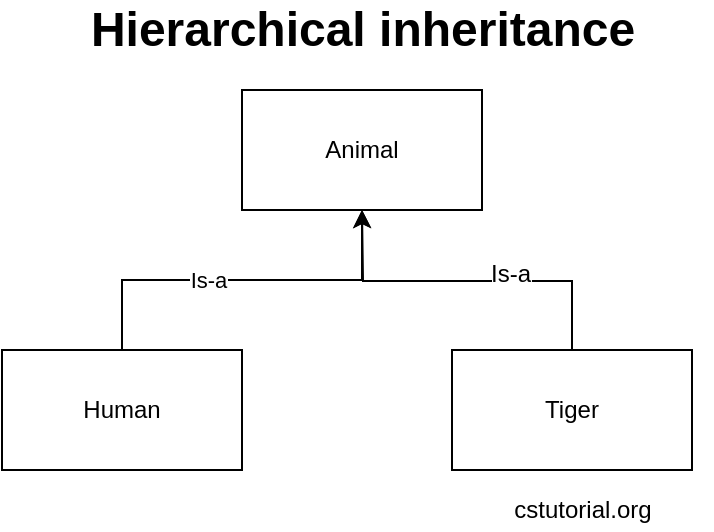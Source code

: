 <mxfile version="18.1.2" type="github"><diagram id="hhpoIycnP6Ub3x_PUiIf" name="Page-1"><mxGraphModel dx="826" dy="452" grid="1" gridSize="10" guides="1" tooltips="1" connect="1" arrows="1" fold="1" page="1" pageScale="1" pageWidth="850" pageHeight="1100" math="0" shadow="0"><root><mxCell id="0"/><mxCell id="1" parent="0"/><mxCell id="PoHd7G17PxZI5YLlLzjQ-1" value="Animal" style="rounded=0;whiteSpace=wrap;html=1;" vertex="1" parent="1"><mxGeometry x="260" y="120" width="120" height="60" as="geometry"/></mxCell><mxCell id="PoHd7G17PxZI5YLlLzjQ-3" style="edgeStyle=orthogonalEdgeStyle;rounded=0;orthogonalLoop=1;jettySize=auto;html=1;exitX=0.5;exitY=0;exitDx=0;exitDy=0;entryX=0.5;entryY=1;entryDx=0;entryDy=0;" edge="1" parent="1" source="PoHd7G17PxZI5YLlLzjQ-2" target="PoHd7G17PxZI5YLlLzjQ-1"><mxGeometry relative="1" as="geometry"/></mxCell><mxCell id="PoHd7G17PxZI5YLlLzjQ-4" value="Is-a" style="edgeLabel;html=1;align=center;verticalAlign=middle;resizable=0;points=[];" vertex="1" connectable="0" parent="PoHd7G17PxZI5YLlLzjQ-3"><mxGeometry x="-0.185" relative="1" as="geometry"><mxPoint as="offset"/></mxGeometry></mxCell><mxCell id="PoHd7G17PxZI5YLlLzjQ-2" value="Human" style="rounded=0;whiteSpace=wrap;html=1;" vertex="1" parent="1"><mxGeometry x="140" y="250" width="120" height="60" as="geometry"/></mxCell><mxCell id="PoHd7G17PxZI5YLlLzjQ-5" value="&lt;span style=&quot;font-size:20px;&quot;&gt;&lt;/span&gt;&lt;span style=&quot;font-size:24px;&quot;&gt;Hierarchical inheritance&lt;br&gt;&lt;/span&gt;" style="text;html=1;align=center;verticalAlign=middle;resizable=0;points=[];autosize=1;strokeColor=none;fillColor=none;fontStyle=1;fontSize=18;" vertex="1" parent="1"><mxGeometry x="145" y="75" width="350" height="30" as="geometry"/></mxCell><mxCell id="PoHd7G17PxZI5YLlLzjQ-10" value="cstutorial.org" style="text;html=1;align=center;verticalAlign=middle;resizable=0;points=[];autosize=1;strokeColor=none;fillColor=none;fontSize=12;" vertex="1" parent="1"><mxGeometry x="380" y="320" width="100" height="20" as="geometry"/></mxCell><mxCell id="PoHd7G17PxZI5YLlLzjQ-12" style="edgeStyle=orthogonalEdgeStyle;rounded=0;orthogonalLoop=1;jettySize=auto;html=1;exitX=0.5;exitY=0;exitDx=0;exitDy=0;fontSize=12;" edge="1" parent="1" source="PoHd7G17PxZI5YLlLzjQ-11"><mxGeometry relative="1" as="geometry"><mxPoint x="320" y="180" as="targetPoint"/></mxGeometry></mxCell><mxCell id="PoHd7G17PxZI5YLlLzjQ-13" value="Is-a" style="edgeLabel;html=1;align=center;verticalAlign=middle;resizable=0;points=[];fontSize=12;" vertex="1" connectable="0" parent="PoHd7G17PxZI5YLlLzjQ-12"><mxGeometry x="-0.25" y="-4" relative="1" as="geometry"><mxPoint as="offset"/></mxGeometry></mxCell><mxCell id="PoHd7G17PxZI5YLlLzjQ-11" value="Tiger" style="rounded=0;whiteSpace=wrap;html=1;" vertex="1" parent="1"><mxGeometry x="365" y="250" width="120" height="60" as="geometry"/></mxCell></root></mxGraphModel></diagram></mxfile>